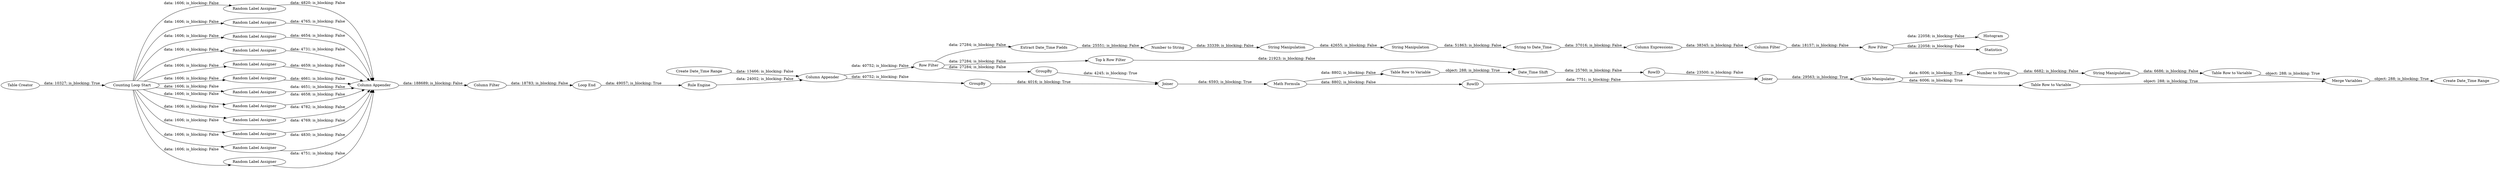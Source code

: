 digraph {
	"9175269243939549027_596" [label="Extract Date_Time Fields"]
	"9175269243939549027_592" [label="Column Expressions"]
	"9175269243939549027_569" [label="Column Appender"]
	"9175269243939549027_564" [label="Random Label Assigner"]
	"9175269243939549027_573" [label="Row Filter"]
	"9175269243939549027_598" [label="Number to String"]
	"9175269243939549027_584" [label=RowID]
	"9175269243939549027_568" [label="Random Label Assigner"]
	"9175269243939549027_552" [label="Random Label Assigner"]
	"9175269243939549027_554" [label="Loop End"]
	"9175269243939549027_574" [label=GroupBy]
	"9175269243939549027_594" [label=Histogram]
	"9175269243939549027_553" [label="Column Appender"]
	"9175269243939549027_576" [label=Joiner]
	"9175269243939549027_567" [label="Random Label Assigner"]
	"9175269243939549027_582" [label="Table Manipulator"]
	"9175269243939549027_589" [label="Table Row to Variable"]
	"9175269243939549027_566" [label="Random Label Assigner"]
	"9175269243939549027_562" [label="Random Label Assigner"]
	"9175269243939549027_597" [label="String Manipulation"]
	"9175269243939549027_587" [label="String Manipulation"]
	"9175269243939549027_572" [label="Random Label Assigner"]
	"9175269243939549027_591" [label="Merge Variables"]
	"9175269243939549027_549" [label="Random Label Assigner"]
	"9175269243939549027_588" [label="Create Date_Time Range"]
	"9175269243939549027_600" [label="String to Date_Time"]
	"9175269243939549027_586" [label="Number to String"]
	"9175269243939549027_551" [label="Random Label Assigner"]
	"9175269243939549027_583" [label=Joiner]
	"9175269243939549027_579" [label="Top k Row Filter"]
	"9175269243939549027_571" [label="Random Label Assigner"]
	"9175269243939549027_590" [label="Table Row to Variable"]
	"9175269243939549027_593" [label="Row Filter"]
	"9175269243939549027_561" [label="Create Date_Time Range"]
	"9175269243939549027_601" [label="Column Filter"]
	"9175269243939549027_577" [label="Math Formula"]
	"9175269243939549027_599" [label="String Manipulation"]
	"9175269243939549027_555" [label="Column Filter"]
	"9175269243939549027_580" [label="Date_Time Shift"]
	"9175269243939549027_557" [label="Random Label Assigner"]
	"9175269243939549027_595" [label=Statistics]
	"9175269243939549027_570" [label="Counting Loop Start"]
	"9175269243939549027_559" [label="Rule Engine"]
	"9175269243939549027_585" [label=RowID]
	"9175269243939549027_563" [label="Random Label Assigner"]
	"9175269243939549027_581" [label="Table Row to Variable"]
	"9175269243939549027_550" [label="Table Creator"]
	"9175269243939549027_575" [label=GroupBy]
	"9175269243939549027_573" -> "9175269243939549027_574" [label="data: 27284; is_blocking: False"]
	"9175269243939549027_579" -> "9175269243939549027_580" [label="data: 21923; is_blocking: False"]
	"9175269243939549027_591" -> "9175269243939549027_588" [label="object: 288; is_blocking: True"]
	"9175269243939549027_573" -> "9175269243939549027_596" [label="data: 27284; is_blocking: False"]
	"9175269243939549027_568" -> "9175269243939549027_553" [label="data: 4765; is_blocking: False"]
	"9175269243939549027_577" -> "9175269243939549027_584" [label="data: 8802; is_blocking: False"]
	"9175269243939549027_553" -> "9175269243939549027_555" [label="data: 188689; is_blocking: False"]
	"9175269243939549027_585" -> "9175269243939549027_583" [label="data: 23500; is_blocking: False"]
	"9175269243939549027_549" -> "9175269243939549027_553" [label="data: 4658; is_blocking: False"]
	"9175269243939549027_569" -> "9175269243939549027_575" [label="data: 40752; is_blocking: False"]
	"9175269243939549027_596" -> "9175269243939549027_598" [label="data: 25551; is_blocking: False"]
	"9175269243939549027_570" -> "9175269243939549027_571" [label="data: 1606; is_blocking: False"]
	"9175269243939549027_589" -> "9175269243939549027_591" [label="object: 288; is_blocking: True"]
	"9175269243939549027_552" -> "9175269243939549027_553" [label="data: 4654; is_blocking: False"]
	"9175269243939549027_572" -> "9175269243939549027_553" [label="data: 4651; is_blocking: False"]
	"9175269243939549027_570" -> "9175269243939549027_562" [label="data: 1606; is_blocking: False"]
	"9175269243939549027_570" -> "9175269243939549027_572" [label="data: 1606; is_blocking: False"]
	"9175269243939549027_584" -> "9175269243939549027_583" [label="data: 7751; is_blocking: False"]
	"9175269243939549027_593" -> "9175269243939549027_594" [label="data: 22058; is_blocking: False"]
	"9175269243939549027_599" -> "9175269243939549027_600" [label="data: 51863; is_blocking: False"]
	"9175269243939549027_580" -> "9175269243939549027_585" [label="data: 25760; is_blocking: False"]
	"9175269243939549027_583" -> "9175269243939549027_582" [label="data: 29563; is_blocking: True"]
	"9175269243939549027_587" -> "9175269243939549027_589" [label="data: 6686; is_blocking: False"]
	"9175269243939549027_571" -> "9175269243939549027_553" [label="data: 4769; is_blocking: False"]
	"9175269243939549027_562" -> "9175269243939549027_553" [label="data: 4661; is_blocking: False"]
	"9175269243939549027_550" -> "9175269243939549027_570" [label="data: 10327; is_blocking: True"]
	"9175269243939549027_555" -> "9175269243939549027_554" [label="data: 18783; is_blocking: False"]
	"9175269243939549027_577" -> "9175269243939549027_581" [label="data: 8802; is_blocking: False"]
	"9175269243939549027_570" -> "9175269243939549027_563" [label="data: 1606; is_blocking: False"]
	"9175269243939549027_557" -> "9175269243939549027_553" [label="data: 4830; is_blocking: False"]
	"9175269243939549027_570" -> "9175269243939549027_552" [label="data: 1606; is_blocking: False"]
	"9175269243939549027_569" -> "9175269243939549027_573" [label="data: 40752; is_blocking: False"]
	"9175269243939549027_563" -> "9175269243939549027_553" [label="data: 4751; is_blocking: False"]
	"9175269243939549027_570" -> "9175269243939549027_567" [label="data: 1606; is_blocking: False"]
	"9175269243939549027_570" -> "9175269243939549027_551" [label="data: 1606; is_blocking: False"]
	"9175269243939549027_581" -> "9175269243939549027_580" [label="object: 288; is_blocking: True"]
	"9175269243939549027_564" -> "9175269243939549027_553" [label="data: 4820; is_blocking: False"]
	"9175269243939549027_570" -> "9175269243939549027_566" [label="data: 1606; is_blocking: False"]
	"9175269243939549027_566" -> "9175269243939549027_553" [label="data: 4659; is_blocking: False"]
	"9175269243939549027_600" -> "9175269243939549027_592" [label="data: 37016; is_blocking: False"]
	"9175269243939549027_559" -> "9175269243939549027_569" [label="data: 24002; is_blocking: False"]
	"9175269243939549027_601" -> "9175269243939549027_593" [label="data: 18157; is_blocking: False"]
	"9175269243939549027_573" -> "9175269243939549027_579" [label="data: 27284; is_blocking: False"]
	"9175269243939549027_554" -> "9175269243939549027_559" [label="data: 49057; is_blocking: True"]
	"9175269243939549027_570" -> "9175269243939549027_564" [label="data: 1606; is_blocking: False"]
	"9175269243939549027_561" -> "9175269243939549027_569" [label="data: 13466; is_blocking: False"]
	"9175269243939549027_575" -> "9175269243939549027_576" [label="data: 4016; is_blocking: True"]
	"9175269243939549027_567" -> "9175269243939549027_553" [label="data: 4731; is_blocking: False"]
	"9175269243939549027_598" -> "9175269243939549027_597" [label="data: 33339; is_blocking: False"]
	"9175269243939549027_570" -> "9175269243939549027_568" [label="data: 1606; is_blocking: False"]
	"9175269243939549027_590" -> "9175269243939549027_591" [label="object: 288; is_blocking: True"]
	"9175269243939549027_576" -> "9175269243939549027_577" [label="data: 6593; is_blocking: True"]
	"9175269243939549027_574" -> "9175269243939549027_576" [label="data: 4245; is_blocking: True"]
	"9175269243939549027_592" -> "9175269243939549027_601" [label="data: 38345; is_blocking: False"]
	"9175269243939549027_570" -> "9175269243939549027_557" [label="data: 1606; is_blocking: False"]
	"9175269243939549027_597" -> "9175269243939549027_599" [label="data: 42655; is_blocking: False"]
	"9175269243939549027_551" -> "9175269243939549027_553" [label="data: 4782; is_blocking: False"]
	"9175269243939549027_582" -> "9175269243939549027_586" [label="data: 6006; is_blocking: True"]
	"9175269243939549027_582" -> "9175269243939549027_590" [label="data: 6006; is_blocking: True"]
	"9175269243939549027_593" -> "9175269243939549027_595" [label="data: 22058; is_blocking: False"]
	"9175269243939549027_570" -> "9175269243939549027_549" [label="data: 1606; is_blocking: False"]
	"9175269243939549027_586" -> "9175269243939549027_587" [label="data: 6682; is_blocking: False"]
	rankdir=LR
}
